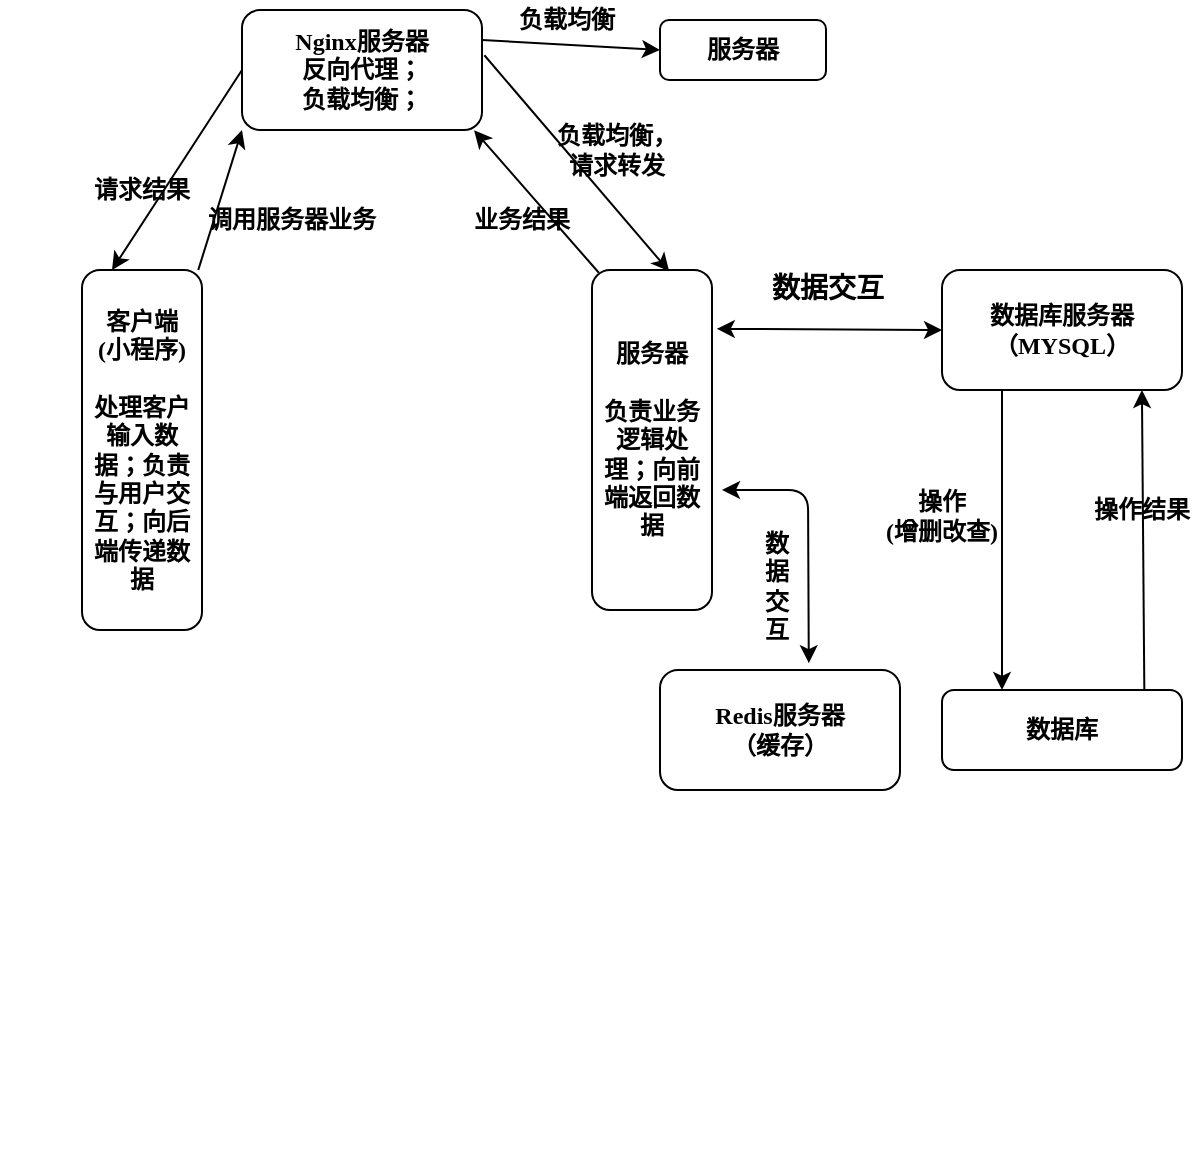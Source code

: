 <mxfile version="10.6.8" type="github"><diagram id="wL1jBX-TmyDrksqA9vEL" name="ÃÂ§ÃÂ¬ÃÂ¬ 1 ÃÂ©ÃÂ¡ÃÂµ"><mxGraphModel dx="1228" dy="1714" grid="1" gridSize="10" guides="1" tooltips="1" connect="1" arrows="1" fold="1" page="1" pageScale="1" pageWidth="827" pageHeight="1169" math="0" shadow="0"><root><mxCell id="0"/><mxCell id="1" parent="0"/><mxCell id="sZW_5E2e72k2Tj-YHlTt-91" value="" style="whiteSpace=wrap;html=1;aspect=fixed;" parent="1" vertex="1"><mxGeometry x="20" y="40" as="geometry"/></mxCell><mxCell id="sZW_5E2e72k2Tj-YHlTt-93" value="&lt;font style=&quot;font-size: 12px&quot;&gt;&lt;b&gt;&lt;font face=&quot;宋体&quot;&gt;客户端&lt;br&gt;(小程序)&lt;br&gt;&lt;/font&gt;&lt;/b&gt;&lt;b&gt;&lt;font face=&quot;宋体&quot;&gt;&lt;br&gt;处理客户输入数据&lt;/font&gt;&lt;font face=&quot;宋体&quot;&gt;；&lt;/font&gt;&lt;font face=&quot;宋体&quot;&gt;负责与用户交互；向后端传递数据&lt;/font&gt;&lt;/b&gt;&lt;/font&gt;&lt;b&gt;&lt;font style=&quot;font-size: 12px&quot; face=&quot;宋体&quot;&gt;&lt;br&gt;&lt;/font&gt;&lt;/b&gt;" style="rounded=1;whiteSpace=wrap;html=1;direction=south;fontFamily=宋体;" parent="1" vertex="1"><mxGeometry x="60" y="-410" width="60" height="180" as="geometry"/></mxCell><mxCell id="sZW_5E2e72k2Tj-YHlTt-94" value="&lt;font style=&quot;font-size: 12px&quot;&gt;&lt;b&gt;&lt;font face=&quot;宋体&quot;&gt;服务器&lt;br&gt;&lt;/font&gt;&lt;/b&gt;&lt;b&gt;&lt;font face=&quot;宋体&quot;&gt;&lt;br&gt;负责业务逻辑处理&lt;/font&gt;&lt;font face=&quot;宋体&quot;&gt;；&lt;/font&gt;&lt;font face=&quot;宋体&quot;&gt;向前端返回数据&lt;/font&gt;&lt;/b&gt;&lt;/font&gt;&lt;b&gt;&lt;font style=&quot;font-size: 12px&quot; face=&quot;宋体&quot;&gt;&lt;br&gt;&lt;/font&gt;&lt;/b&gt;" style="rounded=1;whiteSpace=wrap;html=1;direction=south;" parent="1" vertex="1"><mxGeometry x="315" y="-410" width="60" height="170" as="geometry"/></mxCell><mxCell id="sZW_5E2e72k2Tj-YHlTt-99" value="&lt;b&gt;&lt;font style=&quot;font-size: 12px&quot; face=&quot;宋体&quot;&gt;数据库服务器（MYSQL）&lt;/font&gt;&lt;/b&gt;" style="rounded=1;whiteSpace=wrap;html=1;" parent="1" vertex="1"><mxGeometry x="490" y="-410" width="120" height="60" as="geometry"/></mxCell><mxCell id="sZW_5E2e72k2Tj-YHlTt-100" value="&lt;b&gt;&lt;font style=&quot;font-size: 12px&quot; face=&quot;宋体&quot;&gt;数据库&lt;/font&gt;&lt;/b&gt;" style="rounded=1;whiteSpace=wrap;html=1;" parent="1" vertex="1"><mxGeometry x="490" y="-200" width="120" height="40" as="geometry"/></mxCell><mxCell id="sZW_5E2e72k2Tj-YHlTt-101" value="" style="endArrow=classic;html=1;exitX=0.25;exitY=1;exitDx=0;exitDy=0;entryX=0.25;entryY=0;entryDx=0;entryDy=0;" parent="1" source="sZW_5E2e72k2Tj-YHlTt-99" target="sZW_5E2e72k2Tj-YHlTt-100" edge="1"><mxGeometry width="50" height="50" relative="1" as="geometry"><mxPoint x="60" y="-160" as="sourcePoint"/><mxPoint x="110" y="-210" as="targetPoint"/></mxGeometry></mxCell><mxCell id="sZW_5E2e72k2Tj-YHlTt-102" value="&lt;b&gt;&lt;font style=&quot;font-size: 12px&quot; face=&quot;宋体&quot;&gt;操作&lt;br&gt;(增删改查)&lt;/font&gt;&lt;/b&gt;" style="text;html=1;strokeColor=none;fillColor=none;align=center;verticalAlign=middle;whiteSpace=wrap;rounded=0;" parent="1" vertex="1"><mxGeometry x="450" y="-325" width="80" height="75" as="geometry"/></mxCell><mxCell id="sZW_5E2e72k2Tj-YHlTt-103" value="" style="endArrow=classic;html=1;entryX=0.833;entryY=1;entryDx=0;entryDy=0;entryPerimeter=0;exitX=0.843;exitY=-0.005;exitDx=0;exitDy=0;exitPerimeter=0;" parent="1" source="sZW_5E2e72k2Tj-YHlTt-100" target="sZW_5E2e72k2Tj-YHlTt-99" edge="1"><mxGeometry width="50" height="50" relative="1" as="geometry"><mxPoint x="60" y="-160" as="sourcePoint"/><mxPoint x="110" y="-210" as="targetPoint"/></mxGeometry></mxCell><mxCell id="sZW_5E2e72k2Tj-YHlTt-104" value="&lt;b&gt;&lt;font style=&quot;font-size: 12px&quot; face=&quot;宋体&quot;&gt;操作结果&lt;/font&gt;&lt;/b&gt;" style="text;html=1;strokeColor=none;fillColor=none;align=center;verticalAlign=middle;whiteSpace=wrap;rounded=0;" parent="1" vertex="1"><mxGeometry x="560" y="-300" width="60" height="20" as="geometry"/></mxCell><mxCell id="sZW_5E2e72k2Tj-YHlTt-105" value="" style="endArrow=classic;startArrow=classic;html=1;entryX=0;entryY=0.5;entryDx=0;entryDy=0;exitX=0.173;exitY=-0.04;exitDx=0;exitDy=0;exitPerimeter=0;" parent="1" source="sZW_5E2e72k2Tj-YHlTt-94" target="sZW_5E2e72k2Tj-YHlTt-99" edge="1"><mxGeometry width="50" height="50" relative="1" as="geometry"><mxPoint x="310" y="-380" as="sourcePoint"/><mxPoint x="110" y="-210" as="targetPoint"/></mxGeometry></mxCell><mxCell id="sZW_5E2e72k2Tj-YHlTt-106" value="&lt;b&gt;&lt;font style=&quot;font-size: 14px&quot; face=&quot;宋体&quot;&gt;数据交互&lt;/font&gt;&lt;/b&gt;" style="text;html=1;strokeColor=none;fillColor=none;align=center;verticalAlign=middle;whiteSpace=wrap;rounded=0;" parent="1" vertex="1"><mxGeometry x="397.5" y="-410" width="70" height="20" as="geometry"/></mxCell><mxCell id="sZW_5E2e72k2Tj-YHlTt-107" value="&lt;b&gt;&lt;font style=&quot;font-size: 12px&quot; face=&quot;宋体&quot;&gt;Redis服务器&lt;br&gt;（缓存）&lt;/font&gt;&lt;/b&gt;&lt;br&gt;" style="rounded=1;whiteSpace=wrap;html=1;" parent="1" vertex="1"><mxGeometry x="349" y="-210" width="120" height="60" as="geometry"/></mxCell><mxCell id="sZW_5E2e72k2Tj-YHlTt-108" value="" style="endArrow=classic;startArrow=classic;html=1;exitX=0.62;exitY=-0.057;exitDx=0;exitDy=0;exitPerimeter=0;" parent="1" source="sZW_5E2e72k2Tj-YHlTt-107" edge="1"><mxGeometry width="50" height="50" relative="1" as="geometry"><mxPoint x="390" y="-300" as="sourcePoint"/><mxPoint x="380" y="-300" as="targetPoint"/><Array as="points"><mxPoint x="423" y="-300"/></Array></mxGeometry></mxCell><mxCell id="sZW_5E2e72k2Tj-YHlTt-110" value="&lt;b&gt;&lt;font style=&quot;font-size: 12px&quot; face=&quot;宋体&quot;&gt;数据交互&lt;/font&gt;&lt;/b&gt;" style="text;html=1;strokeColor=none;fillColor=none;align=center;verticalAlign=middle;whiteSpace=wrap;rounded=0;" parent="1" vertex="1"><mxGeometry x="395" y="-282" width="25" height="60" as="geometry"/></mxCell><mxCell id="sZW_5E2e72k2Tj-YHlTt-112" value="&lt;b&gt;&lt;font face=&quot;宋体&quot; style=&quot;font-size: 12px&quot;&gt;Nginx服务器&lt;br&gt;反向代理；&lt;br&gt;负载均衡；&lt;/font&gt;&lt;/b&gt;&lt;br&gt;" style="rounded=1;whiteSpace=wrap;html=1;" parent="1" vertex="1"><mxGeometry x="140" y="-540" width="120" height="60" as="geometry"/></mxCell><mxCell id="sZW_5E2e72k2Tj-YHlTt-114" value="" style="endArrow=classic;html=1;entryX=0;entryY=1;entryDx=0;entryDy=0;entryPerimeter=0;" parent="1" source="sZW_5E2e72k2Tj-YHlTt-93" target="sZW_5E2e72k2Tj-YHlTt-112" edge="1"><mxGeometry width="50" height="50" relative="1" as="geometry"><mxPoint x="60" y="-80" as="sourcePoint"/><mxPoint x="110" y="-130" as="targetPoint"/></mxGeometry></mxCell><mxCell id="sZW_5E2e72k2Tj-YHlTt-115" value="&lt;b&gt;&lt;font style=&quot;font-size: 12px&quot; face=&quot;宋体&quot;&gt;调用服务器业务&lt;/font&gt;&lt;/b&gt;" style="text;html=1;strokeColor=none;fillColor=none;align=center;verticalAlign=middle;whiteSpace=wrap;rounded=0;" parent="1" vertex="1"><mxGeometry x="110" y="-450" width="110" height="30" as="geometry"/></mxCell><mxCell id="sZW_5E2e72k2Tj-YHlTt-116" value="" style="endArrow=classic;html=1;entryX=0.004;entryY=0.357;entryDx=0;entryDy=0;entryPerimeter=0;exitX=1.01;exitY=0.377;exitDx=0;exitDy=0;exitPerimeter=0;" parent="1" source="sZW_5E2e72k2Tj-YHlTt-112" target="sZW_5E2e72k2Tj-YHlTt-94" edge="1"><mxGeometry width="50" height="50" relative="1" as="geometry"><mxPoint x="60" y="-80" as="sourcePoint"/><mxPoint x="110" y="-130" as="targetPoint"/></mxGeometry></mxCell><mxCell id="sZW_5E2e72k2Tj-YHlTt-118" value="&lt;b&gt;&lt;font style=&quot;font-size: 12px&quot; face=&quot;宋体&quot;&gt;服务器&lt;/font&gt;&lt;/b&gt;" style="rounded=1;whiteSpace=wrap;html=1;" parent="1" vertex="1"><mxGeometry x="349" y="-535" width="83" height="30" as="geometry"/></mxCell><mxCell id="sZW_5E2e72k2Tj-YHlTt-119" value="" style="endArrow=classic;html=1;entryX=0;entryY=0.5;entryDx=0;entryDy=0;exitX=1;exitY=0.25;exitDx=0;exitDy=0;" parent="1" source="sZW_5E2e72k2Tj-YHlTt-112" target="sZW_5E2e72k2Tj-YHlTt-118" edge="1"><mxGeometry width="50" height="50" relative="1" as="geometry"><mxPoint x="270" y="-520" as="sourcePoint"/><mxPoint x="110" y="-130" as="targetPoint"/></mxGeometry></mxCell><mxCell id="sZW_5E2e72k2Tj-YHlTt-120" value="&lt;b&gt;&lt;font style=&quot;font-size: 12px&quot; face=&quot;宋体&quot;&gt;负载均衡，请求转发&lt;/font&gt;&lt;/b&gt;" style="text;html=1;strokeColor=none;fillColor=none;align=center;verticalAlign=middle;whiteSpace=wrap;rounded=0;" parent="1" vertex="1"><mxGeometry x="295" y="-490" width="65" height="40" as="geometry"/></mxCell><mxCell id="sZW_5E2e72k2Tj-YHlTt-121" value="&lt;b&gt;&lt;font style=&quot;font-size: 12px&quot; face=&quot;宋体&quot;&gt;负载均衡&lt;/font&gt;&lt;/b&gt;" style="text;html=1;strokeColor=none;fillColor=none;align=center;verticalAlign=middle;whiteSpace=wrap;rounded=0;" parent="1" vertex="1"><mxGeometry x="270" y="-545" width="65" height="20" as="geometry"/></mxCell><mxCell id="sZW_5E2e72k2Tj-YHlTt-122" value="" style="endArrow=classic;html=1;exitX=0.008;exitY=0.943;exitDx=0;exitDy=0;exitPerimeter=0;entryX=0.967;entryY=1.003;entryDx=0;entryDy=0;entryPerimeter=0;" parent="1" source="sZW_5E2e72k2Tj-YHlTt-94" target="sZW_5E2e72k2Tj-YHlTt-112" edge="1"><mxGeometry width="50" height="50" relative="1" as="geometry"><mxPoint x="60" y="-80" as="sourcePoint"/><mxPoint x="270" y="-480" as="targetPoint"/></mxGeometry></mxCell><mxCell id="sZW_5E2e72k2Tj-YHlTt-123" value="&lt;b&gt;&lt;font style=&quot;font-size: 12px&quot; face=&quot;宋体&quot;&gt;请求结果&lt;/font&gt;&lt;/b&gt;" style="text;html=1;strokeColor=none;fillColor=none;align=center;verticalAlign=middle;whiteSpace=wrap;rounded=0;" parent="1" vertex="1"><mxGeometry x="60" y="-460" width="60" height="20" as="geometry"/></mxCell><mxCell id="sZW_5E2e72k2Tj-YHlTt-124" value="&lt;b&gt;&lt;font style=&quot;font-size: 12px&quot; face=&quot;宋体&quot;&gt;业务结果&lt;/font&gt;&lt;/b&gt;" style="text;html=1;strokeColor=none;fillColor=none;align=center;verticalAlign=middle;whiteSpace=wrap;rounded=0;" parent="1" vertex="1"><mxGeometry x="250" y="-450" width="60" height="30" as="geometry"/></mxCell><mxCell id="sZW_5E2e72k2Tj-YHlTt-126" value="" style="endArrow=classic;html=1;entryX=0;entryY=0.75;entryDx=0;entryDy=0;exitX=0;exitY=0.5;exitDx=0;exitDy=0;" parent="1" source="sZW_5E2e72k2Tj-YHlTt-112" target="sZW_5E2e72k2Tj-YHlTt-93" edge="1"><mxGeometry width="50" height="50" relative="1" as="geometry"><mxPoint x="60" y="-80" as="sourcePoint"/><mxPoint x="110" y="-130" as="targetPoint"/></mxGeometry></mxCell></root></mxGraphModel></diagram></mxfile>